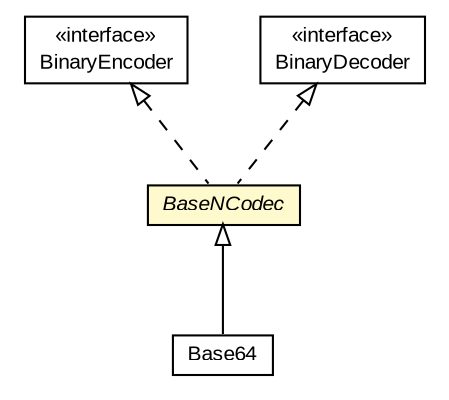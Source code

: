 #!/usr/local/bin/dot
#
# Class diagram 
# Generated by UMLGraph version R5_6-24-gf6e263 (http://www.umlgraph.org/)
#

digraph G {
	edge [fontname="arial",fontsize=10,labelfontname="arial",labelfontsize=10];
	node [fontname="arial",fontsize=10,shape=plaintext];
	nodesep=0.25;
	ranksep=0.5;
	// org.miloss.fgsms.common.codec.BinaryEncoder
	c186853 [label=<<table title="org.miloss.fgsms.common.codec.BinaryEncoder" border="0" cellborder="1" cellspacing="0" cellpadding="2" port="p" href="./BinaryEncoder.html">
		<tr><td><table border="0" cellspacing="0" cellpadding="1">
<tr><td align="center" balign="center"> &#171;interface&#187; </td></tr>
<tr><td align="center" balign="center"> BinaryEncoder </td></tr>
		</table></td></tr>
		</table>>, URL="./BinaryEncoder.html", fontname="arial", fontcolor="black", fontsize=10.0];
	// org.miloss.fgsms.common.codec.BinaryDecoder
	c186854 [label=<<table title="org.miloss.fgsms.common.codec.BinaryDecoder" border="0" cellborder="1" cellspacing="0" cellpadding="2" port="p" href="./BinaryDecoder.html">
		<tr><td><table border="0" cellspacing="0" cellpadding="1">
<tr><td align="center" balign="center"> &#171;interface&#187; </td></tr>
<tr><td align="center" balign="center"> BinaryDecoder </td></tr>
		</table></td></tr>
		</table>>, URL="./BinaryDecoder.html", fontname="arial", fontcolor="black", fontsize=10.0];
	// org.miloss.fgsms.common.codec.BaseNCodec
	c186856 [label=<<table title="org.miloss.fgsms.common.codec.BaseNCodec" border="0" cellborder="1" cellspacing="0" cellpadding="2" port="p" bgcolor="lemonChiffon" href="./BaseNCodec.html">
		<tr><td><table border="0" cellspacing="0" cellpadding="1">
<tr><td align="center" balign="center"><font face="arial italic"> BaseNCodec </font></td></tr>
		</table></td></tr>
		</table>>, URL="./BaseNCodec.html", fontname="arial", fontcolor="black", fontsize=10.0];
	// org.miloss.fgsms.common.codec.Base64
	c186857 [label=<<table title="org.miloss.fgsms.common.codec.Base64" border="0" cellborder="1" cellspacing="0" cellpadding="2" port="p" href="./Base64.html">
		<tr><td><table border="0" cellspacing="0" cellpadding="1">
<tr><td align="center" balign="center"> Base64 </td></tr>
		</table></td></tr>
		</table>>, URL="./Base64.html", fontname="arial", fontcolor="black", fontsize=10.0];
	//org.miloss.fgsms.common.codec.BaseNCodec implements org.miloss.fgsms.common.codec.BinaryEncoder
	c186853:p -> c186856:p [dir=back,arrowtail=empty,style=dashed];
	//org.miloss.fgsms.common.codec.BaseNCodec implements org.miloss.fgsms.common.codec.BinaryDecoder
	c186854:p -> c186856:p [dir=back,arrowtail=empty,style=dashed];
	//org.miloss.fgsms.common.codec.Base64 extends org.miloss.fgsms.common.codec.BaseNCodec
	c186856:p -> c186857:p [dir=back,arrowtail=empty];
}

